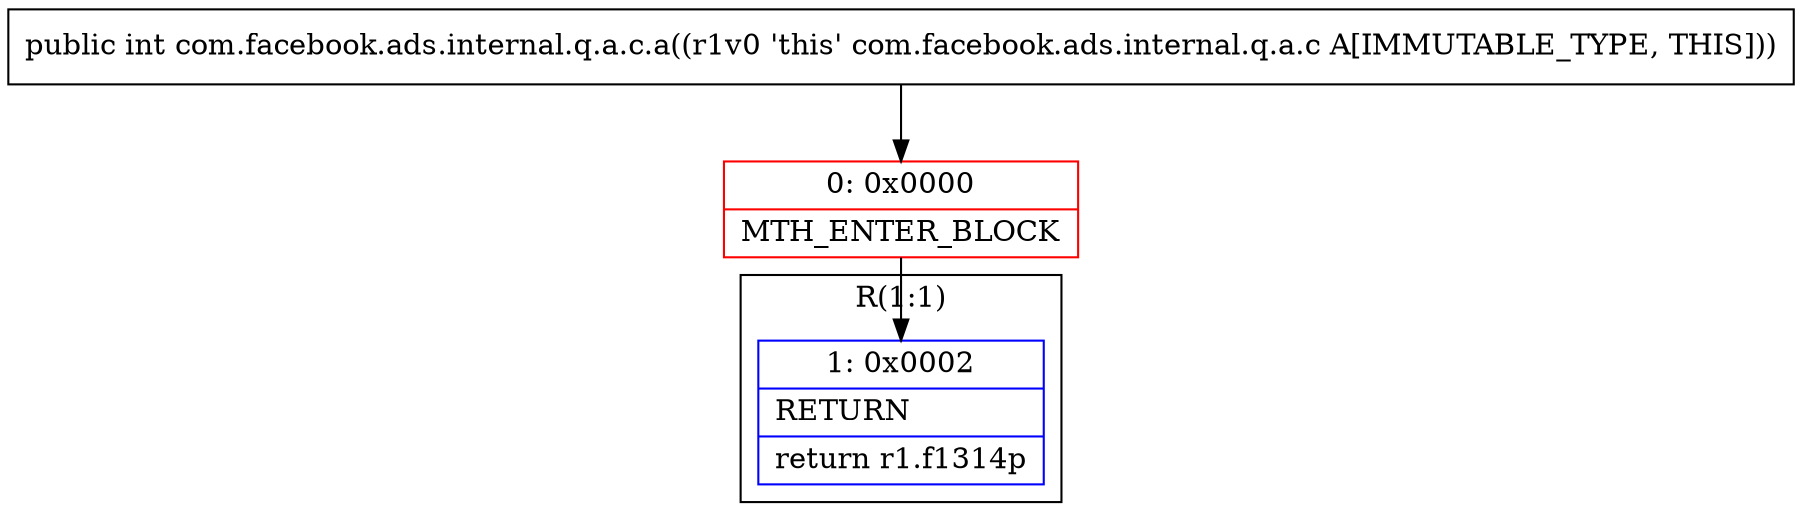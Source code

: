 digraph "CFG forcom.facebook.ads.internal.q.a.c.a()I" {
subgraph cluster_Region_1065759311 {
label = "R(1:1)";
node [shape=record,color=blue];
Node_1 [shape=record,label="{1\:\ 0x0002|RETURN\l|return r1.f1314p\l}"];
}
Node_0 [shape=record,color=red,label="{0\:\ 0x0000|MTH_ENTER_BLOCK\l}"];
MethodNode[shape=record,label="{public int com.facebook.ads.internal.q.a.c.a((r1v0 'this' com.facebook.ads.internal.q.a.c A[IMMUTABLE_TYPE, THIS])) }"];
MethodNode -> Node_0;
Node_0 -> Node_1;
}

